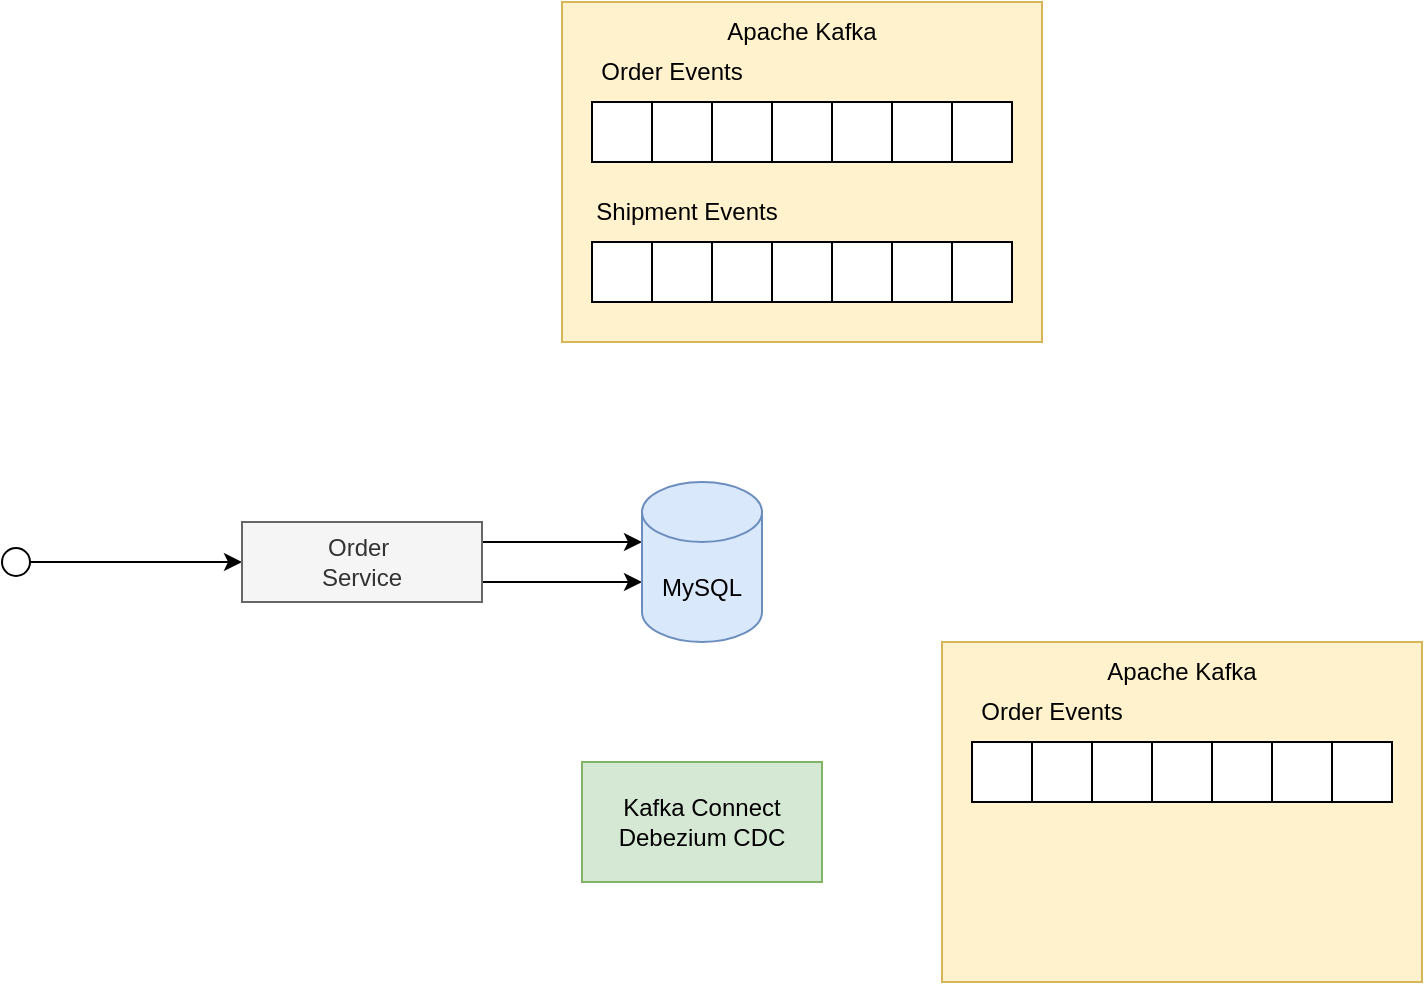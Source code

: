 <mxfile version="24.7.6">
  <diagram name="페이지-1" id="OJn4qWadmgmPl1W8cVxA">
    <mxGraphModel dx="256" dy="486" grid="1" gridSize="10" guides="1" tooltips="1" connect="1" arrows="1" fold="1" page="1" pageScale="1" pageWidth="1169" pageHeight="827" math="0" shadow="0">
      <root>
        <mxCell id="0" />
        <mxCell id="1" parent="0" />
        <mxCell id="_ZfUV2Xm4BZs3Ikk3f9N-5" style="edgeStyle=orthogonalEdgeStyle;rounded=0;orthogonalLoop=1;jettySize=auto;html=1;entryX=0;entryY=0.5;entryDx=0;entryDy=0;" edge="1" parent="1" source="_ZfUV2Xm4BZs3Ikk3f9N-2">
          <mxGeometry relative="1" as="geometry">
            <mxPoint x="160" y="300" as="targetPoint" />
          </mxGeometry>
        </mxCell>
        <mxCell id="_ZfUV2Xm4BZs3Ikk3f9N-2" value="" style="ellipse;whiteSpace=wrap;html=1;aspect=fixed;" vertex="1" parent="1">
          <mxGeometry x="40" y="293" width="14" height="14" as="geometry" />
        </mxCell>
        <mxCell id="_ZfUV2Xm4BZs3Ikk3f9N-7" style="edgeStyle=orthogonalEdgeStyle;rounded=0;orthogonalLoop=1;jettySize=auto;html=1;exitX=1;exitY=0.25;exitDx=0;exitDy=0;" edge="1" parent="1">
          <mxGeometry relative="1" as="geometry">
            <mxPoint x="280" y="290" as="sourcePoint" />
            <mxPoint x="360" y="290" as="targetPoint" />
          </mxGeometry>
        </mxCell>
        <mxCell id="_ZfUV2Xm4BZs3Ikk3f9N-8" style="edgeStyle=orthogonalEdgeStyle;rounded=0;orthogonalLoop=1;jettySize=auto;html=1;entryX=0;entryY=0.625;entryDx=0;entryDy=0;entryPerimeter=0;exitX=1;exitY=0.75;exitDx=0;exitDy=0;" edge="1" parent="1">
          <mxGeometry relative="1" as="geometry">
            <mxPoint x="280" y="310" as="sourcePoint" />
            <mxPoint x="360" y="310" as="targetPoint" />
          </mxGeometry>
        </mxCell>
        <mxCell id="_ZfUV2Xm4BZs3Ikk3f9N-9" value="Order&amp;nbsp;&lt;div&gt;Service&lt;/div&gt;" style="rounded=0;whiteSpace=wrap;html=1;fillColor=#f5f5f5;fontColor=#333333;strokeColor=#666666;" vertex="1" parent="1">
          <mxGeometry x="160" y="280" width="120" height="40" as="geometry" />
        </mxCell>
        <mxCell id="_ZfUV2Xm4BZs3Ikk3f9N-10" value="MySQL" style="shape=cylinder3;whiteSpace=wrap;html=1;boundedLbl=1;backgroundOutline=1;size=15;fillColor=#dae8fc;strokeColor=#6c8ebf;" vertex="1" parent="1">
          <mxGeometry x="360" y="260" width="60" height="80" as="geometry" />
        </mxCell>
        <mxCell id="_ZfUV2Xm4BZs3Ikk3f9N-11" value="Kafka Connect&lt;div&gt;Debezium CDC&lt;/div&gt;" style="rounded=0;whiteSpace=wrap;html=1;fillColor=#d5e8d4;strokeColor=#82b366;" vertex="1" parent="1">
          <mxGeometry x="330" y="400" width="120" height="60" as="geometry" />
        </mxCell>
        <mxCell id="_ZfUV2Xm4BZs3Ikk3f9N-12" value="" style="group;fillColor=#fff2cc;strokeColor=#d6b656;" vertex="1" connectable="0" parent="1">
          <mxGeometry x="510" y="340" width="240" height="170" as="geometry" />
        </mxCell>
        <mxCell id="_ZfUV2Xm4BZs3Ikk3f9N-13" value="" style="rounded=0;whiteSpace=wrap;html=1;fillColor=#fff2cc;strokeColor=#d6b656;" vertex="1" parent="_ZfUV2Xm4BZs3Ikk3f9N-12">
          <mxGeometry width="240" height="170" as="geometry" />
        </mxCell>
        <mxCell id="_ZfUV2Xm4BZs3Ikk3f9N-14" value="Apache Kafka" style="text;html=1;align=center;verticalAlign=middle;whiteSpace=wrap;rounded=0;" vertex="1" parent="_ZfUV2Xm4BZs3Ikk3f9N-12">
          <mxGeometry x="75" width="90" height="30" as="geometry" />
        </mxCell>
        <mxCell id="_ZfUV2Xm4BZs3Ikk3f9N-15" value="" style="group" vertex="1" connectable="0" parent="_ZfUV2Xm4BZs3Ikk3f9N-12">
          <mxGeometry x="15" y="50" width="210" height="30" as="geometry" />
        </mxCell>
        <mxCell id="_ZfUV2Xm4BZs3Ikk3f9N-16" value="" style="rounded=0;whiteSpace=wrap;html=1;" vertex="1" parent="_ZfUV2Xm4BZs3Ikk3f9N-15">
          <mxGeometry width="30" height="30" as="geometry" />
        </mxCell>
        <mxCell id="_ZfUV2Xm4BZs3Ikk3f9N-17" value="" style="rounded=0;whiteSpace=wrap;html=1;" vertex="1" parent="_ZfUV2Xm4BZs3Ikk3f9N-15">
          <mxGeometry x="30" width="30" height="30" as="geometry" />
        </mxCell>
        <mxCell id="_ZfUV2Xm4BZs3Ikk3f9N-18" value="" style="rounded=0;whiteSpace=wrap;html=1;" vertex="1" parent="_ZfUV2Xm4BZs3Ikk3f9N-15">
          <mxGeometry x="60" width="30" height="30" as="geometry" />
        </mxCell>
        <mxCell id="_ZfUV2Xm4BZs3Ikk3f9N-19" value="" style="rounded=0;whiteSpace=wrap;html=1;" vertex="1" parent="_ZfUV2Xm4BZs3Ikk3f9N-15">
          <mxGeometry x="90" width="30" height="30" as="geometry" />
        </mxCell>
        <mxCell id="_ZfUV2Xm4BZs3Ikk3f9N-20" value="" style="rounded=0;whiteSpace=wrap;html=1;" vertex="1" parent="_ZfUV2Xm4BZs3Ikk3f9N-15">
          <mxGeometry x="120" width="30" height="30" as="geometry" />
        </mxCell>
        <mxCell id="_ZfUV2Xm4BZs3Ikk3f9N-21" value="" style="rounded=0;whiteSpace=wrap;html=1;" vertex="1" parent="_ZfUV2Xm4BZs3Ikk3f9N-15">
          <mxGeometry x="150" width="30" height="30" as="geometry" />
        </mxCell>
        <mxCell id="_ZfUV2Xm4BZs3Ikk3f9N-22" value="" style="rounded=0;whiteSpace=wrap;html=1;" vertex="1" parent="_ZfUV2Xm4BZs3Ikk3f9N-15">
          <mxGeometry x="180" width="30" height="30" as="geometry" />
        </mxCell>
        <mxCell id="_ZfUV2Xm4BZs3Ikk3f9N-23" value="Order Events" style="text;html=1;align=center;verticalAlign=middle;whiteSpace=wrap;rounded=0;" vertex="1" parent="_ZfUV2Xm4BZs3Ikk3f9N-12">
          <mxGeometry x="15" y="20" width="80" height="30" as="geometry" />
        </mxCell>
        <mxCell id="_ZfUV2Xm4BZs3Ikk3f9N-33" value="" style="group;fillColor=#fff2cc;strokeColor=#d6b656;" vertex="1" connectable="0" parent="1">
          <mxGeometry x="320" y="20" width="240" height="170" as="geometry" />
        </mxCell>
        <mxCell id="_ZfUV2Xm4BZs3Ikk3f9N-34" value="" style="rounded=0;whiteSpace=wrap;html=1;fillColor=#fff2cc;strokeColor=#d6b656;" vertex="1" parent="_ZfUV2Xm4BZs3Ikk3f9N-33">
          <mxGeometry width="240" height="170" as="geometry" />
        </mxCell>
        <mxCell id="_ZfUV2Xm4BZs3Ikk3f9N-35" value="Apache Kafka" style="text;html=1;align=center;verticalAlign=middle;whiteSpace=wrap;rounded=0;" vertex="1" parent="_ZfUV2Xm4BZs3Ikk3f9N-33">
          <mxGeometry x="75" width="90" height="30" as="geometry" />
        </mxCell>
        <mxCell id="_ZfUV2Xm4BZs3Ikk3f9N-36" value="" style="group" vertex="1" connectable="0" parent="_ZfUV2Xm4BZs3Ikk3f9N-33">
          <mxGeometry x="15" y="50" width="210" height="30" as="geometry" />
        </mxCell>
        <mxCell id="_ZfUV2Xm4BZs3Ikk3f9N-37" value="" style="rounded=0;whiteSpace=wrap;html=1;" vertex="1" parent="_ZfUV2Xm4BZs3Ikk3f9N-36">
          <mxGeometry width="30" height="30" as="geometry" />
        </mxCell>
        <mxCell id="_ZfUV2Xm4BZs3Ikk3f9N-38" value="" style="rounded=0;whiteSpace=wrap;html=1;" vertex="1" parent="_ZfUV2Xm4BZs3Ikk3f9N-36">
          <mxGeometry x="30" width="30" height="30" as="geometry" />
        </mxCell>
        <mxCell id="_ZfUV2Xm4BZs3Ikk3f9N-39" value="" style="rounded=0;whiteSpace=wrap;html=1;" vertex="1" parent="_ZfUV2Xm4BZs3Ikk3f9N-36">
          <mxGeometry x="60" width="30" height="30" as="geometry" />
        </mxCell>
        <mxCell id="_ZfUV2Xm4BZs3Ikk3f9N-40" value="" style="rounded=0;whiteSpace=wrap;html=1;" vertex="1" parent="_ZfUV2Xm4BZs3Ikk3f9N-36">
          <mxGeometry x="90" width="30" height="30" as="geometry" />
        </mxCell>
        <mxCell id="_ZfUV2Xm4BZs3Ikk3f9N-41" value="" style="rounded=0;whiteSpace=wrap;html=1;" vertex="1" parent="_ZfUV2Xm4BZs3Ikk3f9N-36">
          <mxGeometry x="120" width="30" height="30" as="geometry" />
        </mxCell>
        <mxCell id="_ZfUV2Xm4BZs3Ikk3f9N-42" value="" style="rounded=0;whiteSpace=wrap;html=1;" vertex="1" parent="_ZfUV2Xm4BZs3Ikk3f9N-36">
          <mxGeometry x="150" width="30" height="30" as="geometry" />
        </mxCell>
        <mxCell id="_ZfUV2Xm4BZs3Ikk3f9N-43" value="" style="rounded=0;whiteSpace=wrap;html=1;" vertex="1" parent="_ZfUV2Xm4BZs3Ikk3f9N-36">
          <mxGeometry x="180" width="30" height="30" as="geometry" />
        </mxCell>
        <mxCell id="_ZfUV2Xm4BZs3Ikk3f9N-44" value="Order Events" style="text;html=1;align=center;verticalAlign=middle;whiteSpace=wrap;rounded=0;" vertex="1" parent="_ZfUV2Xm4BZs3Ikk3f9N-33">
          <mxGeometry x="15" y="20" width="80" height="30" as="geometry" />
        </mxCell>
        <mxCell id="_ZfUV2Xm4BZs3Ikk3f9N-45" value="" style="group" vertex="1" connectable="0" parent="_ZfUV2Xm4BZs3Ikk3f9N-33">
          <mxGeometry x="15" y="120" width="210" height="30" as="geometry" />
        </mxCell>
        <mxCell id="_ZfUV2Xm4BZs3Ikk3f9N-46" value="" style="rounded=0;whiteSpace=wrap;html=1;" vertex="1" parent="_ZfUV2Xm4BZs3Ikk3f9N-45">
          <mxGeometry width="30" height="30" as="geometry" />
        </mxCell>
        <mxCell id="_ZfUV2Xm4BZs3Ikk3f9N-47" value="" style="rounded=0;whiteSpace=wrap;html=1;" vertex="1" parent="_ZfUV2Xm4BZs3Ikk3f9N-45">
          <mxGeometry x="30" width="30" height="30" as="geometry" />
        </mxCell>
        <mxCell id="_ZfUV2Xm4BZs3Ikk3f9N-48" value="" style="rounded=0;whiteSpace=wrap;html=1;" vertex="1" parent="_ZfUV2Xm4BZs3Ikk3f9N-45">
          <mxGeometry x="60" width="30" height="30" as="geometry" />
        </mxCell>
        <mxCell id="_ZfUV2Xm4BZs3Ikk3f9N-49" value="" style="rounded=0;whiteSpace=wrap;html=1;" vertex="1" parent="_ZfUV2Xm4BZs3Ikk3f9N-45">
          <mxGeometry x="90" width="30" height="30" as="geometry" />
        </mxCell>
        <mxCell id="_ZfUV2Xm4BZs3Ikk3f9N-50" value="" style="rounded=0;whiteSpace=wrap;html=1;" vertex="1" parent="_ZfUV2Xm4BZs3Ikk3f9N-45">
          <mxGeometry x="120" width="30" height="30" as="geometry" />
        </mxCell>
        <mxCell id="_ZfUV2Xm4BZs3Ikk3f9N-51" value="" style="rounded=0;whiteSpace=wrap;html=1;" vertex="1" parent="_ZfUV2Xm4BZs3Ikk3f9N-45">
          <mxGeometry x="150" width="30" height="30" as="geometry" />
        </mxCell>
        <mxCell id="_ZfUV2Xm4BZs3Ikk3f9N-52" value="" style="rounded=0;whiteSpace=wrap;html=1;" vertex="1" parent="_ZfUV2Xm4BZs3Ikk3f9N-45">
          <mxGeometry x="180" width="30" height="30" as="geometry" />
        </mxCell>
        <mxCell id="_ZfUV2Xm4BZs3Ikk3f9N-53" value="Shipment Events" style="text;html=1;align=center;verticalAlign=middle;whiteSpace=wrap;rounded=0;" vertex="1" parent="_ZfUV2Xm4BZs3Ikk3f9N-33">
          <mxGeometry x="15" y="90" width="95" height="30" as="geometry" />
        </mxCell>
      </root>
    </mxGraphModel>
  </diagram>
</mxfile>
